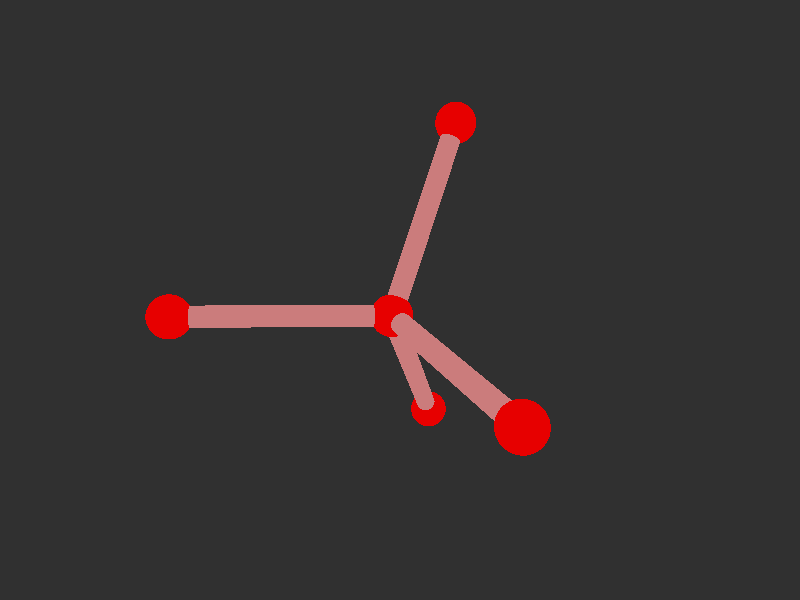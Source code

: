 #version 3.7; 
    global_settings { assumed_gamma 1.0 }
    

    camera {
    location  <20, 20, 20>
    right     x*image_width/image_height
    look_at   <0, 0, 0>
    angle 58
    }

    background { color rgb<1,1,1>*0.03 }


    light_source { <-20, 30, -25> color red 0.6 green 0.6 blue 0.6 }
    light_source { < 20, 30, -25> color red 0.6 green 0.6 blue 0.6 }
    
    #declare m = 1;
    union {

    union {
    sphere { m*<1.1165279844606482,-0.045651728985697027,0.5811063807855159>, 1 }        
    sphere {  m*<3.9057443235270997,1.4372953495145497,10.069166274634338>, 1 }
    sphere {  m*<9.06132373007123,0.9052775108699709,-5.416699218465072>, 1 }
    sphere {  m*<-5.802807817527815,6.713970458292578,-1.955084255006736>, 1}
    sphere { m*<-2.6981482982279528,-9.239150234619919,-0.37295727802047207>, 1 }    

        pigment { color rgb<0.8,0,0>  }
    finish { ambient 0.1 diffuse 0.7 phong 1 }
    }    
    union {
    cylinder { m*<3.9057443235270997,1.4372953495145497,10.069166274634338>, <1.1165279844606482,-0.045651728985697027,0.5811063807855159>, 0.5 }
    cylinder { m*<9.06132373007123,0.9052775108699709,-5.416699218465072>, <1.1165279844606482,-0.045651728985697027,0.5811063807855159>, 0.5}
    cylinder { m*<-5.802807817527815,6.713970458292578,-1.955084255006736>, <1.1165279844606482,-0.045651728985697027,0.5811063807855159>, 0.5 }
    cylinder {  m*<-2.6981482982279528,-9.239150234619919,-0.37295727802047207>, <1.1165279844606482,-0.045651728985697027,0.5811063807855159>, 0.5}

    pigment { color rgb<0.6,.2,.2>  }
    finish { ambient 0.1 diffuse 0.7 phong 1 }    
    }
    
    // rotate <0, 0, 0>
    }
    